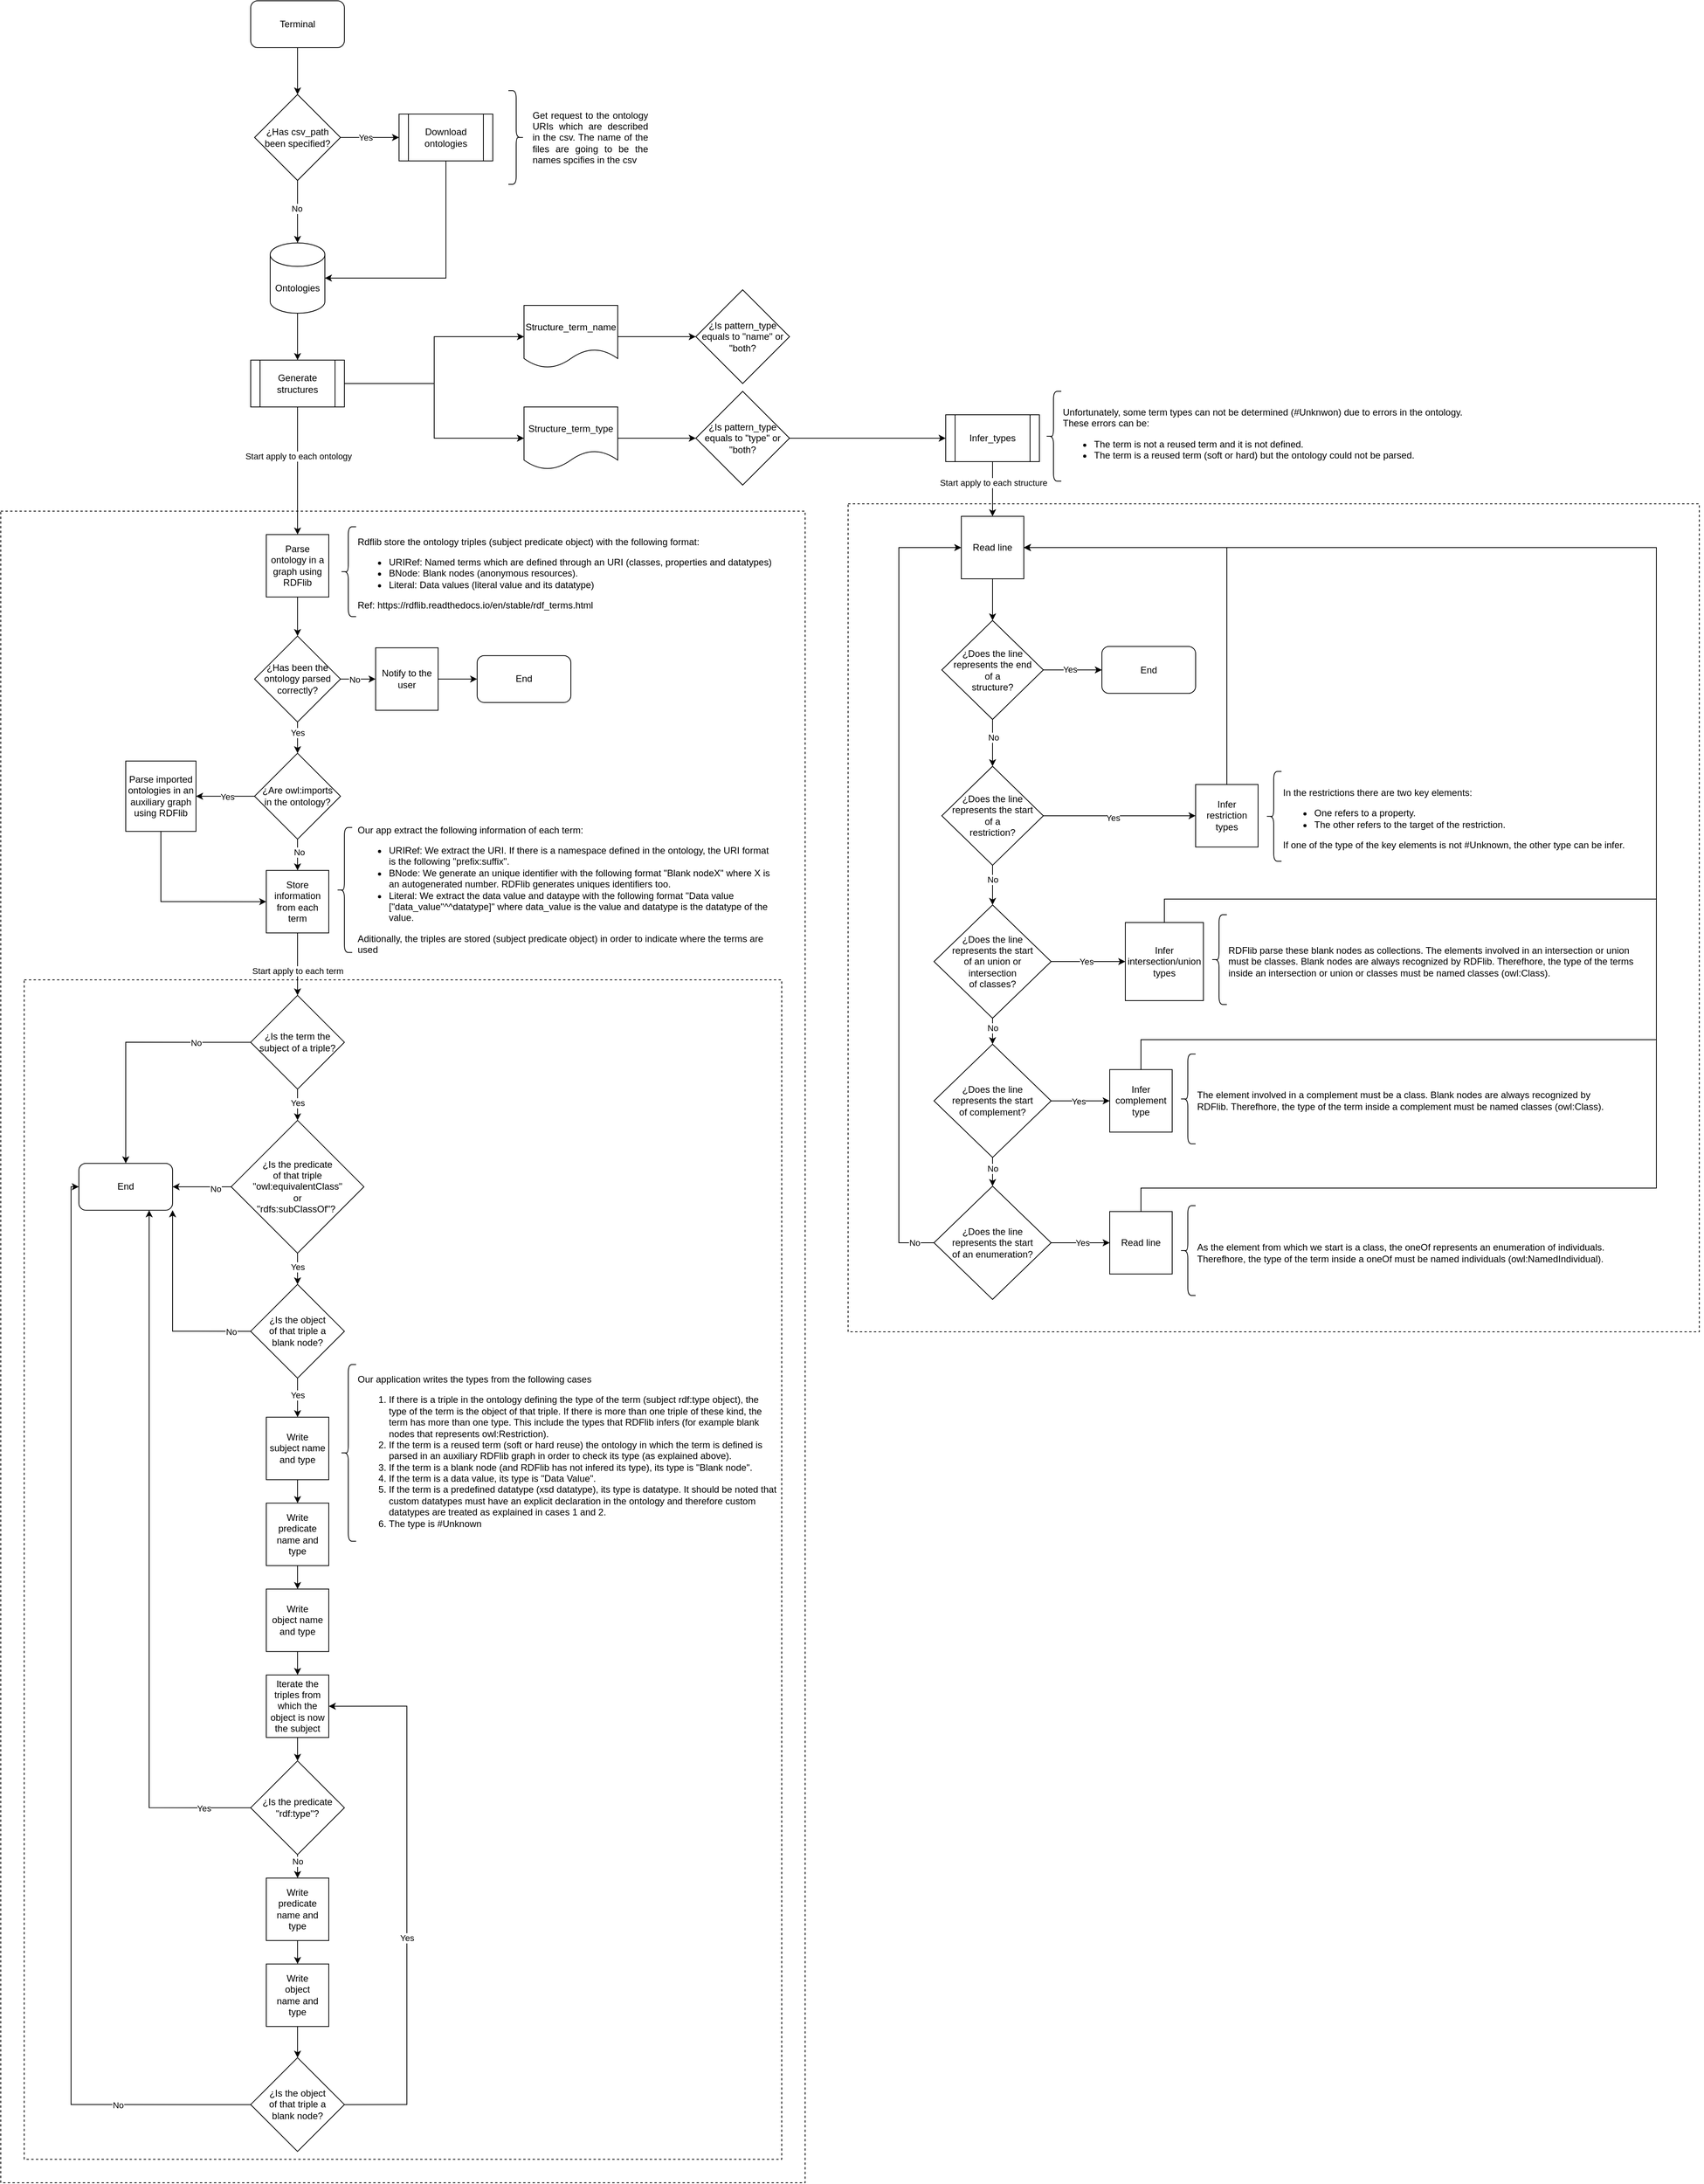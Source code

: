 <mxfile version="22.1.7" type="device">
  <diagram name="Página-1" id="mPE1J9Nlh4gU2GfA061W">
    <mxGraphModel dx="3217" dy="1303" grid="1" gridSize="10" guides="1" tooltips="1" connect="1" arrows="1" fold="1" page="1" pageScale="1" pageWidth="827" pageHeight="1169" math="0" shadow="0">
      <root>
        <mxCell id="0" />
        <mxCell id="1" parent="0" />
        <mxCell id="ZGgF5hQ5RpT2w8QsAeHO-43" value="Terminal" style="rounded=1;whiteSpace=wrap;html=1;" vertex="1" parent="1">
          <mxGeometry x="240" y="50" width="120" height="60" as="geometry" />
        </mxCell>
        <mxCell id="ZGgF5hQ5RpT2w8QsAeHO-45" value="¿Has csv_path been specified?" style="rhombus;whiteSpace=wrap;html=1;" vertex="1" parent="1">
          <mxGeometry x="245" y="170" width="110" height="110" as="geometry" />
        </mxCell>
        <mxCell id="ZGgF5hQ5RpT2w8QsAeHO-46" value="" style="endArrow=classic;html=1;rounded=0;exitX=0.5;exitY=1;exitDx=0;exitDy=0;entryX=0.5;entryY=0;entryDx=0;entryDy=0;" edge="1" parent="1" source="ZGgF5hQ5RpT2w8QsAeHO-43" target="ZGgF5hQ5RpT2w8QsAeHO-45">
          <mxGeometry width="50" height="50" relative="1" as="geometry">
            <mxPoint x="430" y="180" as="sourcePoint" />
            <mxPoint x="480" y="130" as="targetPoint" />
          </mxGeometry>
        </mxCell>
        <mxCell id="ZGgF5hQ5RpT2w8QsAeHO-47" value="Download&lt;br&gt;ontologies" style="shape=process;whiteSpace=wrap;html=1;backgroundOutline=1;" vertex="1" parent="1">
          <mxGeometry x="430" y="195" width="120" height="60" as="geometry" />
        </mxCell>
        <mxCell id="ZGgF5hQ5RpT2w8QsAeHO-48" value="" style="endArrow=classic;html=1;rounded=0;exitX=1;exitY=0.5;exitDx=0;exitDy=0;entryX=0;entryY=0.5;entryDx=0;entryDy=0;" edge="1" parent="1" source="ZGgF5hQ5RpT2w8QsAeHO-45" target="ZGgF5hQ5RpT2w8QsAeHO-47">
          <mxGeometry width="50" height="50" relative="1" as="geometry">
            <mxPoint x="310" y="120" as="sourcePoint" />
            <mxPoint x="310" y="180" as="targetPoint" />
          </mxGeometry>
        </mxCell>
        <mxCell id="ZGgF5hQ5RpT2w8QsAeHO-49" value="Yes" style="edgeLabel;html=1;align=center;verticalAlign=middle;resizable=0;points=[];" vertex="1" connectable="0" parent="ZGgF5hQ5RpT2w8QsAeHO-48">
          <mxGeometry x="-0.161" relative="1" as="geometry">
            <mxPoint as="offset" />
          </mxGeometry>
        </mxCell>
        <mxCell id="ZGgF5hQ5RpT2w8QsAeHO-50" value="Ontologies" style="shape=cylinder3;whiteSpace=wrap;html=1;boundedLbl=1;backgroundOutline=1;size=15;" vertex="1" parent="1">
          <mxGeometry x="265" y="360" width="70" height="90" as="geometry" />
        </mxCell>
        <mxCell id="ZGgF5hQ5RpT2w8QsAeHO-51" value="" style="endArrow=classic;html=1;rounded=0;exitX=0.5;exitY=1;exitDx=0;exitDy=0;entryX=1;entryY=0.5;entryDx=0;entryDy=0;entryPerimeter=0;edgeStyle=orthogonalEdgeStyle;" edge="1" parent="1" source="ZGgF5hQ5RpT2w8QsAeHO-47" target="ZGgF5hQ5RpT2w8QsAeHO-50">
          <mxGeometry width="50" height="50" relative="1" as="geometry">
            <mxPoint x="430" y="290" as="sourcePoint" />
            <mxPoint x="480" y="240" as="targetPoint" />
          </mxGeometry>
        </mxCell>
        <mxCell id="ZGgF5hQ5RpT2w8QsAeHO-52" value="" style="endArrow=classic;html=1;rounded=0;exitX=0.5;exitY=1;exitDx=0;exitDy=0;entryX=0.5;entryY=0;entryDx=0;entryDy=0;entryPerimeter=0;" edge="1" parent="1" source="ZGgF5hQ5RpT2w8QsAeHO-45" target="ZGgF5hQ5RpT2w8QsAeHO-50">
          <mxGeometry width="50" height="50" relative="1" as="geometry">
            <mxPoint x="500" y="265" as="sourcePoint" />
            <mxPoint x="500" y="350" as="targetPoint" />
          </mxGeometry>
        </mxCell>
        <mxCell id="ZGgF5hQ5RpT2w8QsAeHO-53" value="No" style="edgeLabel;html=1;align=center;verticalAlign=middle;resizable=0;points=[];" vertex="1" connectable="0" parent="ZGgF5hQ5RpT2w8QsAeHO-52">
          <mxGeometry x="-0.104" y="-1" relative="1" as="geometry">
            <mxPoint as="offset" />
          </mxGeometry>
        </mxCell>
        <mxCell id="ZGgF5hQ5RpT2w8QsAeHO-54" value="" style="shape=curlyBracket;whiteSpace=wrap;html=1;rounded=1;flipH=1;labelPosition=right;verticalLabelPosition=middle;align=left;verticalAlign=middle;" vertex="1" parent="1">
          <mxGeometry x="570" y="165" width="20" height="120" as="geometry" />
        </mxCell>
        <mxCell id="ZGgF5hQ5RpT2w8QsAeHO-55" value="&lt;div style=&quot;text-align: justify;&quot;&gt;&lt;span style=&quot;background-color: initial;&quot;&gt;Get request to the ontology URIs which are described in the csv. The name of the files are going to be the names spcifies in the csv&amp;nbsp;&amp;nbsp;&lt;/span&gt;&lt;/div&gt;" style="text;html=1;strokeColor=none;fillColor=none;align=center;verticalAlign=middle;whiteSpace=wrap;rounded=0;" vertex="1" parent="1">
          <mxGeometry x="600" y="210" width="150" height="30" as="geometry" />
        </mxCell>
        <mxCell id="ZGgF5hQ5RpT2w8QsAeHO-57" value="Generate&lt;br&gt;structures" style="shape=process;whiteSpace=wrap;html=1;backgroundOutline=1;" vertex="1" parent="1">
          <mxGeometry x="240" y="510" width="120" height="60" as="geometry" />
        </mxCell>
        <mxCell id="ZGgF5hQ5RpT2w8QsAeHO-58" value="" style="endArrow=classic;html=1;rounded=0;exitX=0.5;exitY=1;exitDx=0;exitDy=0;exitPerimeter=0;entryX=0.5;entryY=0;entryDx=0;entryDy=0;" edge="1" parent="1" source="ZGgF5hQ5RpT2w8QsAeHO-50" target="ZGgF5hQ5RpT2w8QsAeHO-57">
          <mxGeometry width="50" height="50" relative="1" as="geometry">
            <mxPoint x="340" y="440" as="sourcePoint" />
            <mxPoint x="390" y="390" as="targetPoint" />
          </mxGeometry>
        </mxCell>
        <mxCell id="ZGgF5hQ5RpT2w8QsAeHO-64" style="edgeStyle=orthogonalEdgeStyle;rounded=0;orthogonalLoop=1;jettySize=auto;html=1;exitX=0.5;exitY=1;exitDx=0;exitDy=0;entryX=0.5;entryY=0;entryDx=0;entryDy=0;" edge="1" parent="1" source="ZGgF5hQ5RpT2w8QsAeHO-59" target="ZGgF5hQ5RpT2w8QsAeHO-62">
          <mxGeometry relative="1" as="geometry" />
        </mxCell>
        <mxCell id="ZGgF5hQ5RpT2w8QsAeHO-59" value="Parse ontology in a graph using RDFlib" style="whiteSpace=wrap;html=1;aspect=fixed;" vertex="1" parent="1">
          <mxGeometry x="260" y="733.33" width="80" height="80" as="geometry" />
        </mxCell>
        <mxCell id="ZGgF5hQ5RpT2w8QsAeHO-60" value="" style="endArrow=classic;html=1;rounded=0;exitX=0.5;exitY=1;exitDx=0;exitDy=0;entryX=0.5;entryY=0;entryDx=0;entryDy=0;" edge="1" parent="1" source="ZGgF5hQ5RpT2w8QsAeHO-57" target="ZGgF5hQ5RpT2w8QsAeHO-59">
          <mxGeometry width="50" height="50" relative="1" as="geometry">
            <mxPoint x="299.5" y="600" as="sourcePoint" />
            <mxPoint x="299.5" y="660" as="targetPoint" />
          </mxGeometry>
        </mxCell>
        <mxCell id="ZGgF5hQ5RpT2w8QsAeHO-61" value="Start apply to each ontology" style="edgeLabel;html=1;align=center;verticalAlign=middle;resizable=0;points=[];" vertex="1" connectable="0" parent="ZGgF5hQ5RpT2w8QsAeHO-60">
          <mxGeometry x="-0.229" y="1" relative="1" as="geometry">
            <mxPoint as="offset" />
          </mxGeometry>
        </mxCell>
        <mxCell id="ZGgF5hQ5RpT2w8QsAeHO-62" value="¿Has been the ontology parsed correctly?" style="rhombus;whiteSpace=wrap;html=1;" vertex="1" parent="1">
          <mxGeometry x="245" y="863.33" width="110" height="110" as="geometry" />
        </mxCell>
        <mxCell id="ZGgF5hQ5RpT2w8QsAeHO-65" value="" style="endArrow=classic;html=1;rounded=0;exitX=1;exitY=0.5;exitDx=0;exitDy=0;entryX=0;entryY=0.5;entryDx=0;entryDy=0;" edge="1" parent="1" source="ZGgF5hQ5RpT2w8QsAeHO-62" target="ZGgF5hQ5RpT2w8QsAeHO-67">
          <mxGeometry width="50" height="50" relative="1" as="geometry">
            <mxPoint x="414" y="923.33" as="sourcePoint" />
            <mxPoint x="464" y="873.33" as="targetPoint" />
          </mxGeometry>
        </mxCell>
        <mxCell id="ZGgF5hQ5RpT2w8QsAeHO-70" value="No" style="edgeLabel;html=1;align=center;verticalAlign=middle;resizable=0;points=[];" vertex="1" connectable="0" parent="ZGgF5hQ5RpT2w8QsAeHO-65">
          <mxGeometry x="-0.258" y="1" relative="1" as="geometry">
            <mxPoint x="1" y="1" as="offset" />
          </mxGeometry>
        </mxCell>
        <mxCell id="ZGgF5hQ5RpT2w8QsAeHO-67" value="Notify to the user" style="whiteSpace=wrap;html=1;aspect=fixed;" vertex="1" parent="1">
          <mxGeometry x="400" y="878.33" width="80" height="80" as="geometry" />
        </mxCell>
        <mxCell id="ZGgF5hQ5RpT2w8QsAeHO-68" value="" style="endArrow=classic;html=1;rounded=0;exitX=1;exitY=0.5;exitDx=0;exitDy=0;" edge="1" parent="1" source="ZGgF5hQ5RpT2w8QsAeHO-67" target="ZGgF5hQ5RpT2w8QsAeHO-69">
          <mxGeometry width="50" height="50" relative="1" as="geometry">
            <mxPoint x="500" y="917.99" as="sourcePoint" />
            <mxPoint x="540" y="918.33" as="targetPoint" />
          </mxGeometry>
        </mxCell>
        <mxCell id="ZGgF5hQ5RpT2w8QsAeHO-69" value="End" style="rounded=1;whiteSpace=wrap;html=1;" vertex="1" parent="1">
          <mxGeometry x="530.0" y="888.33" width="120" height="60" as="geometry" />
        </mxCell>
        <mxCell id="ZGgF5hQ5RpT2w8QsAeHO-71" value="¿Are owl:imports&lt;br&gt;in the ontology?" style="rhombus;whiteSpace=wrap;html=1;" vertex="1" parent="1">
          <mxGeometry x="245" y="1013.33" width="110" height="110" as="geometry" />
        </mxCell>
        <mxCell id="ZGgF5hQ5RpT2w8QsAeHO-72" value="" style="endArrow=classic;html=1;rounded=0;exitX=0.5;exitY=1;exitDx=0;exitDy=0;entryX=0.5;entryY=0;entryDx=0;entryDy=0;" edge="1" parent="1" source="ZGgF5hQ5RpT2w8QsAeHO-62" target="ZGgF5hQ5RpT2w8QsAeHO-71">
          <mxGeometry width="50" height="50" relative="1" as="geometry">
            <mxPoint x="365" y="928.33" as="sourcePoint" />
            <mxPoint x="410" y="928.33" as="targetPoint" />
          </mxGeometry>
        </mxCell>
        <mxCell id="ZGgF5hQ5RpT2w8QsAeHO-73" value="Yes" style="edgeLabel;html=1;align=center;verticalAlign=middle;resizable=0;points=[];" vertex="1" connectable="0" parent="ZGgF5hQ5RpT2w8QsAeHO-72">
          <mxGeometry x="-0.258" y="1" relative="1" as="geometry">
            <mxPoint x="-1" y="-2" as="offset" />
          </mxGeometry>
        </mxCell>
        <mxCell id="ZGgF5hQ5RpT2w8QsAeHO-74" value="" style="endArrow=classic;html=1;rounded=0;exitX=0.5;exitY=1;exitDx=0;exitDy=0;entryX=0.5;entryY=0;entryDx=0;entryDy=0;" edge="1" parent="1" source="ZGgF5hQ5RpT2w8QsAeHO-71" target="ZGgF5hQ5RpT2w8QsAeHO-79">
          <mxGeometry width="50" height="50" relative="1" as="geometry">
            <mxPoint x="277.5" y="1183.33" as="sourcePoint" />
            <mxPoint x="310" y="1153.33" as="targetPoint" />
          </mxGeometry>
        </mxCell>
        <mxCell id="ZGgF5hQ5RpT2w8QsAeHO-75" value="No" style="edgeLabel;html=1;align=center;verticalAlign=middle;resizable=0;points=[];" vertex="1" connectable="0" parent="ZGgF5hQ5RpT2w8QsAeHO-74">
          <mxGeometry x="-0.258" y="1" relative="1" as="geometry">
            <mxPoint x="1" y="1" as="offset" />
          </mxGeometry>
        </mxCell>
        <mxCell id="ZGgF5hQ5RpT2w8QsAeHO-76" value="Parse imported ontologies in an auxiliary graph using RDFlib" style="whiteSpace=wrap;html=1;aspect=fixed;" vertex="1" parent="1">
          <mxGeometry x="80" y="1023.33" width="90" height="90" as="geometry" />
        </mxCell>
        <mxCell id="ZGgF5hQ5RpT2w8QsAeHO-77" value="" style="endArrow=classic;html=1;rounded=0;exitX=0;exitY=0.5;exitDx=0;exitDy=0;entryX=1;entryY=0.5;entryDx=0;entryDy=0;" edge="1" parent="1" source="ZGgF5hQ5RpT2w8QsAeHO-71" target="ZGgF5hQ5RpT2w8QsAeHO-76">
          <mxGeometry width="50" height="50" relative="1" as="geometry">
            <mxPoint x="220" y="1033.33" as="sourcePoint" />
            <mxPoint x="220" y="1043.33" as="targetPoint" />
          </mxGeometry>
        </mxCell>
        <mxCell id="ZGgF5hQ5RpT2w8QsAeHO-78" value="Yes" style="edgeLabel;html=1;align=center;verticalAlign=middle;resizable=0;points=[];" vertex="1" connectable="0" parent="ZGgF5hQ5RpT2w8QsAeHO-77">
          <mxGeometry x="-0.258" y="1" relative="1" as="geometry">
            <mxPoint x="-7" y="-1" as="offset" />
          </mxGeometry>
        </mxCell>
        <mxCell id="ZGgF5hQ5RpT2w8QsAeHO-79" value="Store information from each term" style="whiteSpace=wrap;html=1;aspect=fixed;" vertex="1" parent="1">
          <mxGeometry x="260" y="1163.33" width="80" height="80" as="geometry" />
        </mxCell>
        <mxCell id="ZGgF5hQ5RpT2w8QsAeHO-80" value="" style="endArrow=classic;html=1;rounded=0;entryX=0;entryY=0.5;entryDx=0;entryDy=0;exitX=0.5;exitY=1;exitDx=0;exitDy=0;edgeStyle=orthogonalEdgeStyle;" edge="1" parent="1" source="ZGgF5hQ5RpT2w8QsAeHO-76" target="ZGgF5hQ5RpT2w8QsAeHO-79">
          <mxGeometry width="50" height="50" relative="1" as="geometry">
            <mxPoint x="370" y="1133.33" as="sourcePoint" />
            <mxPoint x="420" y="1083.33" as="targetPoint" />
          </mxGeometry>
        </mxCell>
        <mxCell id="ZGgF5hQ5RpT2w8QsAeHO-81" value="" style="shape=curlyBracket;whiteSpace=wrap;html=1;rounded=1;flipH=1;labelPosition=right;verticalLabelPosition=middle;align=left;verticalAlign=middle;rotation=-180;" vertex="1" parent="1">
          <mxGeometry x="355" y="723.33" width="20" height="115" as="geometry" />
        </mxCell>
        <mxCell id="ZGgF5hQ5RpT2w8QsAeHO-82" value="Rdflib store the ontology triples (subject predicate object) with the following format:&lt;br&gt;&lt;ul&gt;&lt;li&gt;URIRef: Named terms which are defined through an URI (classes, properties and datatypes)&lt;/li&gt;&lt;li&gt;BNode: Blank nodes (anonymous resources).&lt;/li&gt;&lt;li&gt;Literal: Data values (literal value and its datatype)&lt;/li&gt;&lt;/ul&gt;Ref: https://rdflib.readthedocs.io/en/stable/rdf_terms.html" style="text;html=1;strokeColor=none;fillColor=none;align=left;verticalAlign=middle;whiteSpace=wrap;rounded=0;" vertex="1" parent="1">
          <mxGeometry x="375" y="723.33" width="540" height="120" as="geometry" />
        </mxCell>
        <mxCell id="ZGgF5hQ5RpT2w8QsAeHO-83" value="" style="shape=curlyBracket;whiteSpace=wrap;html=1;rounded=1;flipH=1;labelPosition=right;verticalLabelPosition=middle;align=left;verticalAlign=middle;rotation=-180;" vertex="1" parent="1">
          <mxGeometry x="350" y="1108.33" width="20" height="160" as="geometry" />
        </mxCell>
        <mxCell id="ZGgF5hQ5RpT2w8QsAeHO-84" value="Our app extract the following information of each term:&lt;br&gt;&lt;ul&gt;&lt;li&gt;URIRef: We extract the URI. If there is a namespace defined in the ontology, the URI format is the following &quot;prefix:suffix&quot;.&lt;/li&gt;&lt;li&gt;BNode: We generate an unique identifier with the following format &quot;Blank nodeX&quot; where X is an autogenerated number. RDFlib generates uniques identifiers too.&lt;/li&gt;&lt;li&gt;Literal: We extract the data value and dataype with the following format &quot;Data value [&quot;data_value&quot;^^datatype]&quot; where data_value is the value and datatype is the datatype of the value.&lt;/li&gt;&lt;/ul&gt;Aditionally, the triples are stored (subject predicate object) in order to indicate where the terms are used" style="text;html=1;strokeColor=none;fillColor=none;align=left;verticalAlign=middle;whiteSpace=wrap;rounded=0;" vertex="1" parent="1">
          <mxGeometry x="375" y="1118.33" width="540" height="140" as="geometry" />
        </mxCell>
        <mxCell id="ZGgF5hQ5RpT2w8QsAeHO-85" value="" style="endArrow=classic;html=1;rounded=0;exitX=0.5;exitY=1;exitDx=0;exitDy=0;entryX=0.5;entryY=0;entryDx=0;entryDy=0;" edge="1" parent="1" source="ZGgF5hQ5RpT2w8QsAeHO-79" target="ZGgF5hQ5RpT2w8QsAeHO-87">
          <mxGeometry width="50" height="50" relative="1" as="geometry">
            <mxPoint x="310" y="1253.33" as="sourcePoint" />
            <mxPoint x="320" y="1343.33" as="targetPoint" />
          </mxGeometry>
        </mxCell>
        <mxCell id="ZGgF5hQ5RpT2w8QsAeHO-86" value="Start apply to each term" style="edgeLabel;html=1;align=center;verticalAlign=middle;resizable=0;points=[];" vertex="1" connectable="0" parent="ZGgF5hQ5RpT2w8QsAeHO-85">
          <mxGeometry x="-0.229" y="1" relative="1" as="geometry">
            <mxPoint x="-1" y="17" as="offset" />
          </mxGeometry>
        </mxCell>
        <mxCell id="ZGgF5hQ5RpT2w8QsAeHO-87" value="¿Is the term the subject of a triple?" style="rhombus;whiteSpace=wrap;html=1;" vertex="1" parent="1">
          <mxGeometry x="240" y="1323.33" width="120" height="120" as="geometry" />
        </mxCell>
        <mxCell id="ZGgF5hQ5RpT2w8QsAeHO-88" value="¿Is the predicate &lt;br&gt;of that triple &quot;owl:equivalentClass&quot; &lt;br&gt;or &lt;br&gt;&quot;rdfs:subClassOf&quot;?&amp;nbsp;" style="rhombus;whiteSpace=wrap;html=1;" vertex="1" parent="1">
          <mxGeometry x="215" y="1483.33" width="170" height="170" as="geometry" />
        </mxCell>
        <mxCell id="ZGgF5hQ5RpT2w8QsAeHO-89" value="" style="endArrow=classic;html=1;rounded=0;exitX=0.5;exitY=1;exitDx=0;exitDy=0;entryX=0.5;entryY=0;entryDx=0;entryDy=0;" edge="1" parent="1" source="ZGgF5hQ5RpT2w8QsAeHO-87" target="ZGgF5hQ5RpT2w8QsAeHO-88">
          <mxGeometry width="50" height="50" relative="1" as="geometry">
            <mxPoint x="360" y="1523.33" as="sourcePoint" />
            <mxPoint x="410" y="1473.33" as="targetPoint" />
          </mxGeometry>
        </mxCell>
        <mxCell id="ZGgF5hQ5RpT2w8QsAeHO-90" value="Yes" style="edgeLabel;html=1;align=center;verticalAlign=middle;resizable=0;points=[];" vertex="1" connectable="0" parent="ZGgF5hQ5RpT2w8QsAeHO-89">
          <mxGeometry x="-0.149" relative="1" as="geometry">
            <mxPoint as="offset" />
          </mxGeometry>
        </mxCell>
        <mxCell id="ZGgF5hQ5RpT2w8QsAeHO-91" value="¿Is the object &lt;br&gt;of that triple a &lt;br&gt;blank node?" style="rhombus;whiteSpace=wrap;html=1;" vertex="1" parent="1">
          <mxGeometry x="240" y="1693.33" width="120" height="120" as="geometry" />
        </mxCell>
        <mxCell id="ZGgF5hQ5RpT2w8QsAeHO-92" value="" style="endArrow=classic;html=1;rounded=0;exitX=0.5;exitY=1;exitDx=0;exitDy=0;entryX=0.5;entryY=0;entryDx=0;entryDy=0;" edge="1" parent="1" source="ZGgF5hQ5RpT2w8QsAeHO-88" target="ZGgF5hQ5RpT2w8QsAeHO-91">
          <mxGeometry width="50" height="50" relative="1" as="geometry">
            <mxPoint x="400" y="1663.33" as="sourcePoint" />
            <mxPoint x="400" y="1713.33" as="targetPoint" />
          </mxGeometry>
        </mxCell>
        <mxCell id="ZGgF5hQ5RpT2w8QsAeHO-93" value="Yes" style="edgeLabel;html=1;align=center;verticalAlign=middle;resizable=0;points=[];" vertex="1" connectable="0" parent="ZGgF5hQ5RpT2w8QsAeHO-92">
          <mxGeometry x="-0.149" relative="1" as="geometry">
            <mxPoint as="offset" />
          </mxGeometry>
        </mxCell>
        <mxCell id="ZGgF5hQ5RpT2w8QsAeHO-94" value="End" style="rounded=1;whiteSpace=wrap;html=1;" vertex="1" parent="1">
          <mxGeometry x="20.0" y="1538.33" width="120" height="60" as="geometry" />
        </mxCell>
        <mxCell id="ZGgF5hQ5RpT2w8QsAeHO-95" value="" style="endArrow=classic;html=1;rounded=0;exitX=0;exitY=0.5;exitDx=0;exitDy=0;entryX=1;entryY=0.5;entryDx=0;entryDy=0;" edge="1" parent="1" source="ZGgF5hQ5RpT2w8QsAeHO-88" target="ZGgF5hQ5RpT2w8QsAeHO-94">
          <mxGeometry width="50" height="50" relative="1" as="geometry">
            <mxPoint x="414" y="1608.33" as="sourcePoint" />
            <mxPoint x="150" y="1573.33" as="targetPoint" />
          </mxGeometry>
        </mxCell>
        <mxCell id="ZGgF5hQ5RpT2w8QsAeHO-96" value="No" style="edgeLabel;html=1;align=center;verticalAlign=middle;resizable=0;points=[];" vertex="1" connectable="0" parent="ZGgF5hQ5RpT2w8QsAeHO-95">
          <mxGeometry x="-0.258" y="1" relative="1" as="geometry">
            <mxPoint x="8" y="1" as="offset" />
          </mxGeometry>
        </mxCell>
        <mxCell id="ZGgF5hQ5RpT2w8QsAeHO-97" value="" style="endArrow=classic;html=1;rounded=0;exitX=0;exitY=0.5;exitDx=0;exitDy=0;entryX=0.5;entryY=0;entryDx=0;entryDy=0;edgeStyle=orthogonalEdgeStyle;" edge="1" parent="1" source="ZGgF5hQ5RpT2w8QsAeHO-87" target="ZGgF5hQ5RpT2w8QsAeHO-94">
          <mxGeometry width="50" height="50" relative="1" as="geometry">
            <mxPoint x="395" y="1588.33" as="sourcePoint" />
            <mxPoint x="470" y="1588.33" as="targetPoint" />
          </mxGeometry>
        </mxCell>
        <mxCell id="ZGgF5hQ5RpT2w8QsAeHO-98" value="No" style="edgeLabel;html=1;align=center;verticalAlign=middle;resizable=0;points=[];" vertex="1" connectable="0" parent="ZGgF5hQ5RpT2w8QsAeHO-97">
          <mxGeometry x="-0.258" y="1" relative="1" as="geometry">
            <mxPoint x="47" y="-1" as="offset" />
          </mxGeometry>
        </mxCell>
        <mxCell id="ZGgF5hQ5RpT2w8QsAeHO-99" value="" style="endArrow=classic;html=1;rounded=0;exitX=0;exitY=0.5;exitDx=0;exitDy=0;entryX=1;entryY=1;entryDx=0;entryDy=0;edgeStyle=orthogonalEdgeStyle;" edge="1" parent="1" source="ZGgF5hQ5RpT2w8QsAeHO-91" target="ZGgF5hQ5RpT2w8QsAeHO-94">
          <mxGeometry width="50" height="50" relative="1" as="geometry">
            <mxPoint x="370" y="1393.33" as="sourcePoint" />
            <mxPoint x="530" y="1558.33" as="targetPoint" />
          </mxGeometry>
        </mxCell>
        <mxCell id="ZGgF5hQ5RpT2w8QsAeHO-100" value="No" style="edgeLabel;html=1;align=center;verticalAlign=middle;resizable=0;points=[];" vertex="1" connectable="0" parent="ZGgF5hQ5RpT2w8QsAeHO-99">
          <mxGeometry x="-0.258" y="1" relative="1" as="geometry">
            <mxPoint x="69" y="-1" as="offset" />
          </mxGeometry>
        </mxCell>
        <mxCell id="ZGgF5hQ5RpT2w8QsAeHO-101" value="Write&lt;br&gt;subject name and type" style="whiteSpace=wrap;html=1;aspect=fixed;" vertex="1" parent="1">
          <mxGeometry x="260" y="1863.33" width="80" height="80" as="geometry" />
        </mxCell>
        <mxCell id="ZGgF5hQ5RpT2w8QsAeHO-102" value="" style="endArrow=classic;html=1;rounded=0;exitX=0.5;exitY=1;exitDx=0;exitDy=0;entryX=0.5;entryY=0;entryDx=0;entryDy=0;" edge="1" parent="1" source="ZGgF5hQ5RpT2w8QsAeHO-91" target="ZGgF5hQ5RpT2w8QsAeHO-101">
          <mxGeometry width="50" height="50" relative="1" as="geometry">
            <mxPoint x="310" y="1663.33" as="sourcePoint" />
            <mxPoint x="310" y="1703.33" as="targetPoint" />
          </mxGeometry>
        </mxCell>
        <mxCell id="ZGgF5hQ5RpT2w8QsAeHO-103" value="Yes" style="edgeLabel;html=1;align=center;verticalAlign=middle;resizable=0;points=[];" vertex="1" connectable="0" parent="ZGgF5hQ5RpT2w8QsAeHO-102">
          <mxGeometry x="-0.149" relative="1" as="geometry">
            <mxPoint as="offset" />
          </mxGeometry>
        </mxCell>
        <mxCell id="ZGgF5hQ5RpT2w8QsAeHO-104" value="Write&lt;br&gt;predicate name and type" style="whiteSpace=wrap;html=1;aspect=fixed;" vertex="1" parent="1">
          <mxGeometry x="260" y="1973.33" width="80" height="80" as="geometry" />
        </mxCell>
        <mxCell id="ZGgF5hQ5RpT2w8QsAeHO-105" value="Write&lt;br style=&quot;border-color: var(--border-color);&quot;&gt;object name and type" style="whiteSpace=wrap;html=1;aspect=fixed;" vertex="1" parent="1">
          <mxGeometry x="260" y="2083.33" width="80" height="80" as="geometry" />
        </mxCell>
        <mxCell id="ZGgF5hQ5RpT2w8QsAeHO-106" value="" style="endArrow=classic;html=1;rounded=0;exitX=0.5;exitY=1;exitDx=0;exitDy=0;entryX=0.5;entryY=0;entryDx=0;entryDy=0;" edge="1" parent="1" source="ZGgF5hQ5RpT2w8QsAeHO-101" target="ZGgF5hQ5RpT2w8QsAeHO-104">
          <mxGeometry width="50" height="50" relative="1" as="geometry">
            <mxPoint x="340" y="2023.33" as="sourcePoint" />
            <mxPoint x="390" y="1973.33" as="targetPoint" />
          </mxGeometry>
        </mxCell>
        <mxCell id="ZGgF5hQ5RpT2w8QsAeHO-107" value="" style="endArrow=classic;html=1;rounded=0;exitX=0.5;exitY=1;exitDx=0;exitDy=0;entryX=0.5;entryY=0;entryDx=0;entryDy=0;" edge="1" parent="1" source="ZGgF5hQ5RpT2w8QsAeHO-104" target="ZGgF5hQ5RpT2w8QsAeHO-105">
          <mxGeometry width="50" height="50" relative="1" as="geometry">
            <mxPoint x="310" y="1953.33" as="sourcePoint" />
            <mxPoint x="310" y="1983.33" as="targetPoint" />
          </mxGeometry>
        </mxCell>
        <mxCell id="ZGgF5hQ5RpT2w8QsAeHO-108" value="Iterate the triples from which the object is now the subject" style="whiteSpace=wrap;html=1;aspect=fixed;" vertex="1" parent="1">
          <mxGeometry x="260" y="2193.33" width="80" height="80" as="geometry" />
        </mxCell>
        <mxCell id="ZGgF5hQ5RpT2w8QsAeHO-109" value="" style="endArrow=classic;html=1;rounded=0;exitX=0.5;exitY=1;exitDx=0;exitDy=0;entryX=0.5;entryY=0;entryDx=0;entryDy=0;" edge="1" parent="1" source="ZGgF5hQ5RpT2w8QsAeHO-105" target="ZGgF5hQ5RpT2w8QsAeHO-108">
          <mxGeometry width="50" height="50" relative="1" as="geometry">
            <mxPoint x="375" y="2203.33" as="sourcePoint" />
            <mxPoint x="375" y="2233.33" as="targetPoint" />
          </mxGeometry>
        </mxCell>
        <mxCell id="ZGgF5hQ5RpT2w8QsAeHO-110" value="¿Is the predicate&lt;br&gt;&quot;rdf:type&quot;?" style="rhombus;whiteSpace=wrap;html=1;" vertex="1" parent="1">
          <mxGeometry x="240" y="2303.33" width="120" height="120" as="geometry" />
        </mxCell>
        <mxCell id="ZGgF5hQ5RpT2w8QsAeHO-111" value="" style="endArrow=classic;html=1;rounded=0;entryX=0.5;entryY=0;entryDx=0;entryDy=0;exitX=0.5;exitY=1;exitDx=0;exitDy=0;" edge="1" parent="1" source="ZGgF5hQ5RpT2w8QsAeHO-108" target="ZGgF5hQ5RpT2w8QsAeHO-110">
          <mxGeometry width="50" height="50" relative="1" as="geometry">
            <mxPoint x="330" y="2283.33" as="sourcePoint" />
            <mxPoint x="310" y="2203.33" as="targetPoint" />
          </mxGeometry>
        </mxCell>
        <mxCell id="ZGgF5hQ5RpT2w8QsAeHO-112" value="" style="endArrow=classic;html=1;rounded=0;exitX=0;exitY=0.5;exitDx=0;exitDy=0;entryX=0.75;entryY=1;entryDx=0;entryDy=0;edgeStyle=orthogonalEdgeStyle;" edge="1" parent="1" source="ZGgF5hQ5RpT2w8QsAeHO-110" target="ZGgF5hQ5RpT2w8QsAeHO-94">
          <mxGeometry width="50" height="50" relative="1" as="geometry">
            <mxPoint x="310" y="1823.33" as="sourcePoint" />
            <mxPoint x="310" y="1873.33" as="targetPoint" />
          </mxGeometry>
        </mxCell>
        <mxCell id="ZGgF5hQ5RpT2w8QsAeHO-113" value="Yes" style="edgeLabel;html=1;align=center;verticalAlign=middle;resizable=0;points=[];" vertex="1" connectable="0" parent="ZGgF5hQ5RpT2w8QsAeHO-112">
          <mxGeometry x="-0.149" relative="1" as="geometry">
            <mxPoint x="70" y="251" as="offset" />
          </mxGeometry>
        </mxCell>
        <mxCell id="ZGgF5hQ5RpT2w8QsAeHO-114" value="Write&lt;br&gt;predicate name and type" style="whiteSpace=wrap;html=1;aspect=fixed;" vertex="1" parent="1">
          <mxGeometry x="260" y="2453.33" width="80" height="80" as="geometry" />
        </mxCell>
        <mxCell id="ZGgF5hQ5RpT2w8QsAeHO-116" value="Write&lt;br style=&quot;border-color: var(--border-color);&quot;&gt;object&lt;br&gt;name and type" style="whiteSpace=wrap;html=1;aspect=fixed;" vertex="1" parent="1">
          <mxGeometry x="260" y="2563.33" width="80" height="80" as="geometry" />
        </mxCell>
        <mxCell id="ZGgF5hQ5RpT2w8QsAeHO-117" value="¿Is the object &lt;br&gt;of that triple a &lt;br&gt;blank node?" style="rhombus;whiteSpace=wrap;html=1;" vertex="1" parent="1">
          <mxGeometry x="240" y="2683.33" width="120" height="120" as="geometry" />
        </mxCell>
        <mxCell id="ZGgF5hQ5RpT2w8QsAeHO-118" value="" style="endArrow=classic;html=1;rounded=0;exitX=1;exitY=0.5;exitDx=0;exitDy=0;edgeStyle=orthogonalEdgeStyle;entryX=1;entryY=0.5;entryDx=0;entryDy=0;" edge="1" parent="1" source="ZGgF5hQ5RpT2w8QsAeHO-117" target="ZGgF5hQ5RpT2w8QsAeHO-108">
          <mxGeometry width="50" height="50" relative="1" as="geometry">
            <mxPoint x="299.66" y="2813.33" as="sourcePoint" />
            <mxPoint x="350" y="2213.33" as="targetPoint" />
            <Array as="points">
              <mxPoint x="440" y="2743.33" />
              <mxPoint x="440" y="2233.33" />
            </Array>
          </mxGeometry>
        </mxCell>
        <mxCell id="ZGgF5hQ5RpT2w8QsAeHO-119" value="Yes" style="edgeLabel;html=1;align=center;verticalAlign=middle;resizable=0;points=[];" vertex="1" connectable="0" parent="ZGgF5hQ5RpT2w8QsAeHO-118">
          <mxGeometry x="-0.149" relative="1" as="geometry">
            <mxPoint as="offset" />
          </mxGeometry>
        </mxCell>
        <mxCell id="ZGgF5hQ5RpT2w8QsAeHO-120" value="" style="endArrow=classic;html=1;rounded=0;exitX=0.5;exitY=1;exitDx=0;exitDy=0;entryX=0.5;entryY=0;entryDx=0;entryDy=0;" edge="1" parent="1" source="ZGgF5hQ5RpT2w8QsAeHO-110" target="ZGgF5hQ5RpT2w8QsAeHO-114">
          <mxGeometry width="50" height="50" relative="1" as="geometry">
            <mxPoint x="435" y="2463.33" as="sourcePoint" />
            <mxPoint x="510" y="2463.33" as="targetPoint" />
          </mxGeometry>
        </mxCell>
        <mxCell id="ZGgF5hQ5RpT2w8QsAeHO-121" value="No" style="edgeLabel;html=1;align=center;verticalAlign=middle;resizable=0;points=[];" vertex="1" connectable="0" parent="ZGgF5hQ5RpT2w8QsAeHO-120">
          <mxGeometry x="-0.258" y="1" relative="1" as="geometry">
            <mxPoint x="-1" y="-3" as="offset" />
          </mxGeometry>
        </mxCell>
        <mxCell id="ZGgF5hQ5RpT2w8QsAeHO-122" value="" style="endArrow=classic;html=1;rounded=0;exitX=0;exitY=0.5;exitDx=0;exitDy=0;entryX=0;entryY=0.5;entryDx=0;entryDy=0;edgeStyle=orthogonalEdgeStyle;" edge="1" parent="1" source="ZGgF5hQ5RpT2w8QsAeHO-117" target="ZGgF5hQ5RpT2w8QsAeHO-94">
          <mxGeometry width="50" height="50" relative="1" as="geometry">
            <mxPoint x="310" y="2433.33" as="sourcePoint" />
            <mxPoint x="310" y="2463.33" as="targetPoint" />
          </mxGeometry>
        </mxCell>
        <mxCell id="ZGgF5hQ5RpT2w8QsAeHO-123" value="No" style="edgeLabel;html=1;align=center;verticalAlign=middle;resizable=0;points=[];" vertex="1" connectable="0" parent="ZGgF5hQ5RpT2w8QsAeHO-122">
          <mxGeometry x="-0.258" y="1" relative="1" as="geometry">
            <mxPoint x="61" y="295" as="offset" />
          </mxGeometry>
        </mxCell>
        <mxCell id="ZGgF5hQ5RpT2w8QsAeHO-124" value="" style="endArrow=classic;html=1;rounded=0;exitX=0.5;exitY=1;exitDx=0;exitDy=0;entryX=0.5;entryY=0;entryDx=0;entryDy=0;" edge="1" parent="1" source="ZGgF5hQ5RpT2w8QsAeHO-114" target="ZGgF5hQ5RpT2w8QsAeHO-116">
          <mxGeometry width="50" height="50" relative="1" as="geometry">
            <mxPoint x="385" y="2563.33" as="sourcePoint" />
            <mxPoint x="385" y="2593.33" as="targetPoint" />
          </mxGeometry>
        </mxCell>
        <mxCell id="ZGgF5hQ5RpT2w8QsAeHO-126" value="" style="endArrow=classic;html=1;rounded=0;exitX=0.5;exitY=1;exitDx=0;exitDy=0;entryX=0.5;entryY=0;entryDx=0;entryDy=0;" edge="1" parent="1" source="ZGgF5hQ5RpT2w8QsAeHO-116" target="ZGgF5hQ5RpT2w8QsAeHO-117">
          <mxGeometry width="50" height="50" relative="1" as="geometry">
            <mxPoint x="310" y="2543.33" as="sourcePoint" />
            <mxPoint x="310" y="2583.33" as="targetPoint" />
          </mxGeometry>
        </mxCell>
        <mxCell id="ZGgF5hQ5RpT2w8QsAeHO-127" value="" style="shape=curlyBracket;whiteSpace=wrap;html=1;rounded=1;flipH=1;labelPosition=right;verticalLabelPosition=middle;align=left;verticalAlign=middle;rotation=-180;" vertex="1" parent="1">
          <mxGeometry x="355" y="1795.83" width="20" height="226.25" as="geometry" />
        </mxCell>
        <mxCell id="ZGgF5hQ5RpT2w8QsAeHO-128" value="Our application&amp;nbsp;writes the types from the following cases&lt;br&gt;&lt;ol&gt;&lt;li&gt;&lt;span style=&quot;background-color: initial;&quot;&gt;If there is a triple in the ontology defining the type of the term (subject rdf:type object), the type of the term is the object of that triple. If there is more than one triple of these kind, the term has more than one type. This include the types that RDFlib infers (for example blank nodes that represents owl:Restriction).&lt;/span&gt;&lt;/li&gt;&lt;li&gt;&lt;span style=&quot;background-color: initial;&quot;&gt;If the term is a reused term (soft or hard reuse) the ontology in which the term is defined is parsed in an auxiliary RDFlib graph in order to check its type (as explained above).&lt;/span&gt;&lt;/li&gt;&lt;li&gt;&lt;span style=&quot;background-color: initial;&quot;&gt;If the term is a blank node (and RDFlib has not infered its type), its type is &quot;Blank node&quot;.&lt;/span&gt;&lt;/li&gt;&lt;li&gt;&lt;span style=&quot;background-color: initial;&quot;&gt;If the term is a data value, its type is &quot;Data Value&quot;.&lt;/span&gt;&lt;/li&gt;&lt;li&gt;&lt;span style=&quot;background-color: initial;&quot;&gt;If the term is a predefined datatype (xsd datatype), its type is datatype.&amp;nbsp;&lt;/span&gt;It should be noted that custom datatypes must have an explicit declaration in the ontology and therefore custom datatypes are treated as explained in cases 1 and 2.&lt;/li&gt;&lt;li&gt;The type is #Unknown&lt;/li&gt;&lt;/ol&gt;" style="text;html=1;strokeColor=none;fillColor=none;align=left;verticalAlign=middle;whiteSpace=wrap;rounded=0;" vertex="1" parent="1">
          <mxGeometry x="375" y="1793.33" width="540" height="240" as="geometry" />
        </mxCell>
        <mxCell id="ZGgF5hQ5RpT2w8QsAeHO-129" value="" style="rounded=0;whiteSpace=wrap;html=1;fillColor=none;dashed=1;" vertex="1" parent="1">
          <mxGeometry x="-80" y="703.33" width="1030" height="2140" as="geometry" />
        </mxCell>
        <mxCell id="ZGgF5hQ5RpT2w8QsAeHO-130" value="" style="rounded=0;whiteSpace=wrap;html=1;fillColor=none;dashed=1;" vertex="1" parent="1">
          <mxGeometry x="-50" y="1303.33" width="970" height="1510" as="geometry" />
        </mxCell>
        <mxCell id="ZGgF5hQ5RpT2w8QsAeHO-131" value="" style="endArrow=classic;html=1;rounded=0;exitX=1;exitY=0.5;exitDx=0;exitDy=0;entryX=0;entryY=0.5;entryDx=0;entryDy=0;edgeStyle=orthogonalEdgeStyle;" edge="1" parent="1" source="ZGgF5hQ5RpT2w8QsAeHO-57" target="ZGgF5hQ5RpT2w8QsAeHO-132">
          <mxGeometry width="50" height="50" relative="1" as="geometry">
            <mxPoint x="550" y="530" as="sourcePoint" />
            <mxPoint x="540" y="540" as="targetPoint" />
          </mxGeometry>
        </mxCell>
        <mxCell id="ZGgF5hQ5RpT2w8QsAeHO-132" value="Structure_term_name" style="shape=document;whiteSpace=wrap;html=1;boundedLbl=1;" vertex="1" parent="1">
          <mxGeometry x="590" y="440" width="120" height="80" as="geometry" />
        </mxCell>
        <mxCell id="ZGgF5hQ5RpT2w8QsAeHO-133" value="Structure_term_type" style="shape=document;whiteSpace=wrap;html=1;boundedLbl=1;" vertex="1" parent="1">
          <mxGeometry x="590" y="570" width="120" height="80" as="geometry" />
        </mxCell>
        <mxCell id="ZGgF5hQ5RpT2w8QsAeHO-134" value="" style="endArrow=classic;html=1;rounded=0;exitX=1;exitY=0.5;exitDx=0;exitDy=0;entryX=0;entryY=0.5;entryDx=0;entryDy=0;edgeStyle=orthogonalEdgeStyle;" edge="1" parent="1" source="ZGgF5hQ5RpT2w8QsAeHO-57" target="ZGgF5hQ5RpT2w8QsAeHO-133">
          <mxGeometry width="50" height="50" relative="1" as="geometry">
            <mxPoint x="370" y="550" as="sourcePoint" />
            <mxPoint x="600" y="454" as="targetPoint" />
          </mxGeometry>
        </mxCell>
        <mxCell id="ZGgF5hQ5RpT2w8QsAeHO-135" value="" style="endArrow=classic;html=1;rounded=0;entryX=0;entryY=0.5;entryDx=0;entryDy=0;exitX=1;exitY=0.5;exitDx=0;exitDy=0;" edge="1" parent="1" source="ZGgF5hQ5RpT2w8QsAeHO-132" target="ZGgF5hQ5RpT2w8QsAeHO-136">
          <mxGeometry width="50" height="50" relative="1" as="geometry">
            <mxPoint x="720" y="460" as="sourcePoint" />
            <mxPoint x="820" y="450" as="targetPoint" />
          </mxGeometry>
        </mxCell>
        <mxCell id="ZGgF5hQ5RpT2w8QsAeHO-136" value="¿Is pattern_type equals to &quot;name&quot; or &quot;both?" style="rhombus;whiteSpace=wrap;html=1;" vertex="1" parent="1">
          <mxGeometry x="810" y="420" width="120" height="120" as="geometry" />
        </mxCell>
        <mxCell id="ZGgF5hQ5RpT2w8QsAeHO-137" value="¿Is pattern_type equals to &quot;type&quot; or &quot;both?" style="rhombus;whiteSpace=wrap;html=1;" vertex="1" parent="1">
          <mxGeometry x="810" y="550" width="120" height="120" as="geometry" />
        </mxCell>
        <mxCell id="ZGgF5hQ5RpT2w8QsAeHO-138" value="" style="endArrow=classic;html=1;rounded=0;exitX=1;exitY=0.5;exitDx=0;exitDy=0;entryX=0;entryY=0.5;entryDx=0;entryDy=0;" edge="1" parent="1" source="ZGgF5hQ5RpT2w8QsAeHO-133" target="ZGgF5hQ5RpT2w8QsAeHO-137">
          <mxGeometry width="50" height="50" relative="1" as="geometry">
            <mxPoint x="720" y="481" as="sourcePoint" />
            <mxPoint x="820" y="480" as="targetPoint" />
          </mxGeometry>
        </mxCell>
        <mxCell id="ZGgF5hQ5RpT2w8QsAeHO-139" value="Infer_types" style="shape=process;whiteSpace=wrap;html=1;backgroundOutline=1;" vertex="1" parent="1">
          <mxGeometry x="1130" y="580" width="120" height="60" as="geometry" />
        </mxCell>
        <mxCell id="ZGgF5hQ5RpT2w8QsAeHO-140" value="" style="endArrow=classic;html=1;rounded=0;exitX=1;exitY=0.5;exitDx=0;exitDy=0;entryX=0;entryY=0.5;entryDx=0;entryDy=0;" edge="1" parent="1" source="ZGgF5hQ5RpT2w8QsAeHO-137" target="ZGgF5hQ5RpT2w8QsAeHO-139">
          <mxGeometry width="50" height="50" relative="1" as="geometry">
            <mxPoint x="720" y="620" as="sourcePoint" />
            <mxPoint x="820" y="620" as="targetPoint" />
          </mxGeometry>
        </mxCell>
        <mxCell id="ZGgF5hQ5RpT2w8QsAeHO-141" value="" style="endArrow=classic;html=1;rounded=0;exitX=0.5;exitY=1;exitDx=0;exitDy=0;entryX=0.5;entryY=0;entryDx=0;entryDy=0;" edge="1" parent="1" source="ZGgF5hQ5RpT2w8QsAeHO-139" target="ZGgF5hQ5RpT2w8QsAeHO-143">
          <mxGeometry width="50" height="50" relative="1" as="geometry">
            <mxPoint x="1200" y="670" as="sourcePoint" />
            <mxPoint x="1210" y="710" as="targetPoint" />
          </mxGeometry>
        </mxCell>
        <mxCell id="ZGgF5hQ5RpT2w8QsAeHO-142" value="Start apply to each structure" style="edgeLabel;html=1;align=center;verticalAlign=middle;resizable=0;points=[];" vertex="1" connectable="0" parent="ZGgF5hQ5RpT2w8QsAeHO-141">
          <mxGeometry x="-0.229" y="1" relative="1" as="geometry">
            <mxPoint as="offset" />
          </mxGeometry>
        </mxCell>
        <mxCell id="ZGgF5hQ5RpT2w8QsAeHO-143" value="Read line" style="whiteSpace=wrap;html=1;aspect=fixed;" vertex="1" parent="1">
          <mxGeometry x="1150" y="710" width="80" height="80" as="geometry" />
        </mxCell>
        <mxCell id="ZGgF5hQ5RpT2w8QsAeHO-144" value="¿Does the line represents the start &lt;br&gt;of a &lt;br&gt;restriction?" style="rhombus;whiteSpace=wrap;html=1;" vertex="1" parent="1">
          <mxGeometry x="1125" y="1030.01" width="130" height="126.67" as="geometry" />
        </mxCell>
        <mxCell id="ZGgF5hQ5RpT2w8QsAeHO-145" value="" style="endArrow=classic;html=1;rounded=0;exitX=0.5;exitY=1;exitDx=0;exitDy=0;entryX=0.5;entryY=0;entryDx=0;entryDy=0;" edge="1" parent="1" source="ZGgF5hQ5RpT2w8QsAeHO-143" target="ZGgF5hQ5RpT2w8QsAeHO-163">
          <mxGeometry width="50" height="50" relative="1" as="geometry">
            <mxPoint x="930" y="860" as="sourcePoint" />
            <mxPoint x="1300" y="810" as="targetPoint" />
          </mxGeometry>
        </mxCell>
        <mxCell id="ZGgF5hQ5RpT2w8QsAeHO-146" value="¿Does the line &lt;br&gt;represents the start &lt;br&gt;of an union or &lt;br&gt;intersection&lt;br&gt;of classes?" style="rhombus;whiteSpace=wrap;html=1;" vertex="1" parent="1">
          <mxGeometry x="1115" y="1207.51" width="150" height="145.01" as="geometry" />
        </mxCell>
        <mxCell id="ZGgF5hQ5RpT2w8QsAeHO-147" value="" style="endArrow=classic;html=1;rounded=0;entryX=0.5;entryY=0;entryDx=0;entryDy=0;exitX=0.5;exitY=1;exitDx=0;exitDy=0;" edge="1" parent="1" source="ZGgF5hQ5RpT2w8QsAeHO-144" target="ZGgF5hQ5RpT2w8QsAeHO-146">
          <mxGeometry width="50" height="50" relative="1" as="geometry">
            <mxPoint x="1220" y="1177.51" as="sourcePoint" />
            <mxPoint x="1200" y="1049.51" as="targetPoint" />
          </mxGeometry>
        </mxCell>
        <mxCell id="ZGgF5hQ5RpT2w8QsAeHO-148" value="No" style="edgeLabel;html=1;align=center;verticalAlign=middle;resizable=0;points=[];" vertex="1" connectable="0" parent="ZGgF5hQ5RpT2w8QsAeHO-147">
          <mxGeometry x="-0.357" y="-1" relative="1" as="geometry">
            <mxPoint x="1" y="2" as="offset" />
          </mxGeometry>
        </mxCell>
        <mxCell id="ZGgF5hQ5RpT2w8QsAeHO-149" value="¿Does the line &lt;br&gt;represents the start &lt;br&gt;of complement?" style="rhombus;whiteSpace=wrap;html=1;" vertex="1" parent="1">
          <mxGeometry x="1115" y="1385.83" width="150" height="145.01" as="geometry" />
        </mxCell>
        <mxCell id="ZGgF5hQ5RpT2w8QsAeHO-150" value="¿Does the line &lt;br&gt;represents the start &lt;br&gt;of an enumeration?" style="rhombus;whiteSpace=wrap;html=1;" vertex="1" parent="1">
          <mxGeometry x="1115" y="1567.51" width="150" height="145.01" as="geometry" />
        </mxCell>
        <mxCell id="ZGgF5hQ5RpT2w8QsAeHO-151" value="" style="endArrow=classic;html=1;rounded=0;entryX=0.5;entryY=0;entryDx=0;entryDy=0;exitX=0.5;exitY=1;exitDx=0;exitDy=0;" edge="1" parent="1" source="ZGgF5hQ5RpT2w8QsAeHO-146" target="ZGgF5hQ5RpT2w8QsAeHO-149">
          <mxGeometry width="50" height="50" relative="1" as="geometry">
            <mxPoint x="1200" y="1357.51" as="sourcePoint" />
            <mxPoint x="1200" y="1377.51" as="targetPoint" />
          </mxGeometry>
        </mxCell>
        <mxCell id="ZGgF5hQ5RpT2w8QsAeHO-152" value="No" style="edgeLabel;html=1;align=center;verticalAlign=middle;resizable=0;points=[];" vertex="1" connectable="0" parent="ZGgF5hQ5RpT2w8QsAeHO-151">
          <mxGeometry x="-0.357" y="-1" relative="1" as="geometry">
            <mxPoint x="1" y="2" as="offset" />
          </mxGeometry>
        </mxCell>
        <mxCell id="ZGgF5hQ5RpT2w8QsAeHO-153" value="" style="endArrow=classic;html=1;rounded=0;entryX=0.5;entryY=0;entryDx=0;entryDy=0;exitX=0.5;exitY=1;exitDx=0;exitDy=0;" edge="1" parent="1" source="ZGgF5hQ5RpT2w8QsAeHO-149" target="ZGgF5hQ5RpT2w8QsAeHO-150">
          <mxGeometry width="50" height="50" relative="1" as="geometry">
            <mxPoint x="1230" y="1525.51" as="sourcePoint" />
            <mxPoint x="1230" y="1567.51" as="targetPoint" />
          </mxGeometry>
        </mxCell>
        <mxCell id="ZGgF5hQ5RpT2w8QsAeHO-154" value="No" style="edgeLabel;html=1;align=center;verticalAlign=middle;resizable=0;points=[];" vertex="1" connectable="0" parent="ZGgF5hQ5RpT2w8QsAeHO-153">
          <mxGeometry x="-0.357" y="-1" relative="1" as="geometry">
            <mxPoint x="1" y="2" as="offset" />
          </mxGeometry>
        </mxCell>
        <mxCell id="ZGgF5hQ5RpT2w8QsAeHO-155" value="" style="endArrow=classic;html=1;rounded=0;entryX=0;entryY=0.5;entryDx=0;entryDy=0;exitX=0;exitY=0.5;exitDx=0;exitDy=0;edgeStyle=orthogonalEdgeStyle;" edge="1" parent="1" source="ZGgF5hQ5RpT2w8QsAeHO-150" target="ZGgF5hQ5RpT2w8QsAeHO-143">
          <mxGeometry width="50" height="50" relative="1" as="geometry">
            <mxPoint x="1200" y="1333" as="sourcePoint" />
            <mxPoint x="1200" y="1370" as="targetPoint" />
            <Array as="points">
              <mxPoint x="1070" y="1640" />
              <mxPoint x="1070" y="750" />
            </Array>
          </mxGeometry>
        </mxCell>
        <mxCell id="ZGgF5hQ5RpT2w8QsAeHO-156" value="No" style="edgeLabel;html=1;align=center;verticalAlign=middle;resizable=0;points=[];" vertex="1" connectable="0" parent="ZGgF5hQ5RpT2w8QsAeHO-155">
          <mxGeometry x="-0.357" y="-1" relative="1" as="geometry">
            <mxPoint x="19" y="281" as="offset" />
          </mxGeometry>
        </mxCell>
        <mxCell id="ZGgF5hQ5RpT2w8QsAeHO-158" value="" style="endArrow=classic;html=1;rounded=0;entryX=0;entryY=0.5;entryDx=0;entryDy=0;exitX=1;exitY=0.5;exitDx=0;exitDy=0;" edge="1" parent="1" source="ZGgF5hQ5RpT2w8QsAeHO-144" target="ZGgF5hQ5RpT2w8QsAeHO-170">
          <mxGeometry width="50" height="50" relative="1" as="geometry">
            <mxPoint x="1040" y="1127.51" as="sourcePoint" />
            <mxPoint x="1320" y="1093.35" as="targetPoint" />
          </mxGeometry>
        </mxCell>
        <mxCell id="ZGgF5hQ5RpT2w8QsAeHO-248" value="Yes" style="edgeLabel;html=1;align=center;verticalAlign=middle;resizable=0;points=[];" vertex="1" connectable="0" parent="ZGgF5hQ5RpT2w8QsAeHO-158">
          <mxGeometry x="-0.087" y="-2" relative="1" as="geometry">
            <mxPoint as="offset" />
          </mxGeometry>
        </mxCell>
        <mxCell id="ZGgF5hQ5RpT2w8QsAeHO-163" value="¿Does the line represents the end&lt;br style=&quot;border-color: var(--border-color);&quot;&gt;of a&lt;br style=&quot;border-color: var(--border-color);&quot;&gt;structure?" style="rhombus;whiteSpace=wrap;html=1;" vertex="1" parent="1">
          <mxGeometry x="1125" y="843.33" width="130" height="126.67" as="geometry" />
        </mxCell>
        <mxCell id="ZGgF5hQ5RpT2w8QsAeHO-164" value="" style="endArrow=classic;html=1;rounded=0;entryX=0.5;entryY=0;entryDx=0;entryDy=0;exitX=0.5;exitY=1;exitDx=0;exitDy=0;" edge="1" parent="1" source="ZGgF5hQ5RpT2w8QsAeHO-163" target="ZGgF5hQ5RpT2w8QsAeHO-144">
          <mxGeometry width="50" height="50" relative="1" as="geometry">
            <mxPoint x="1265" y="1113" as="sourcePoint" />
            <mxPoint x="1330" y="1113" as="targetPoint" />
          </mxGeometry>
        </mxCell>
        <mxCell id="ZGgF5hQ5RpT2w8QsAeHO-165" value="No" style="edgeLabel;html=1;align=center;verticalAlign=middle;resizable=0;points=[];" vertex="1" connectable="0" parent="ZGgF5hQ5RpT2w8QsAeHO-164">
          <mxGeometry x="-0.239" y="1" relative="1" as="geometry">
            <mxPoint as="offset" />
          </mxGeometry>
        </mxCell>
        <mxCell id="ZGgF5hQ5RpT2w8QsAeHO-166" value="" style="endArrow=classic;html=1;rounded=0;exitX=1;exitY=0.5;exitDx=0;exitDy=0;entryX=0;entryY=0.5;entryDx=0;entryDy=0;" edge="1" parent="1" source="ZGgF5hQ5RpT2w8QsAeHO-163" target="ZGgF5hQ5RpT2w8QsAeHO-168">
          <mxGeometry width="50" height="50" relative="1" as="geometry">
            <mxPoint x="1200" y="980" as="sourcePoint" />
            <mxPoint x="1340" y="910" as="targetPoint" />
          </mxGeometry>
        </mxCell>
        <mxCell id="ZGgF5hQ5RpT2w8QsAeHO-167" value="Yes" style="edgeLabel;html=1;align=center;verticalAlign=middle;resizable=0;points=[];" vertex="1" connectable="0" parent="ZGgF5hQ5RpT2w8QsAeHO-166">
          <mxGeometry x="-0.239" y="1" relative="1" as="geometry">
            <mxPoint x="5" as="offset" />
          </mxGeometry>
        </mxCell>
        <mxCell id="ZGgF5hQ5RpT2w8QsAeHO-168" value="End" style="rounded=1;whiteSpace=wrap;html=1;" vertex="1" parent="1">
          <mxGeometry x="1330" y="876.66" width="120" height="60" as="geometry" />
        </mxCell>
        <mxCell id="ZGgF5hQ5RpT2w8QsAeHO-170" value="Infer restriction&lt;br&gt;types" style="whiteSpace=wrap;html=1;aspect=fixed;" vertex="1" parent="1">
          <mxGeometry x="1450" y="1053.34" width="80" height="80" as="geometry" />
        </mxCell>
        <mxCell id="ZGgF5hQ5RpT2w8QsAeHO-183" value="Infer intersection/union&lt;br style=&quot;border-color: var(--border-color);&quot;&gt;types" style="whiteSpace=wrap;html=1;aspect=fixed;" vertex="1" parent="1">
          <mxGeometry x="1360" y="1230.02" width="99.99" height="99.99" as="geometry" />
        </mxCell>
        <mxCell id="ZGgF5hQ5RpT2w8QsAeHO-208" value="Infer complement type" style="whiteSpace=wrap;html=1;aspect=fixed;" vertex="1" parent="1">
          <mxGeometry x="1340" y="1418.33" width="80" height="80" as="geometry" />
        </mxCell>
        <mxCell id="ZGgF5hQ5RpT2w8QsAeHO-221" value="Read line" style="whiteSpace=wrap;html=1;aspect=fixed;" vertex="1" parent="1">
          <mxGeometry x="1340" y="1600.02" width="80" height="80" as="geometry" />
        </mxCell>
        <mxCell id="ZGgF5hQ5RpT2w8QsAeHO-241" value="" style="endArrow=classic;html=1;rounded=0;entryX=0;entryY=0.5;entryDx=0;entryDy=0;exitX=1;exitY=0.5;exitDx=0;exitDy=0;" edge="1" parent="1" source="ZGgF5hQ5RpT2w8QsAeHO-146" target="ZGgF5hQ5RpT2w8QsAeHO-183">
          <mxGeometry width="50" height="50" relative="1" as="geometry">
            <mxPoint x="1265" y="1103" as="sourcePoint" />
            <mxPoint x="1330" y="1103" as="targetPoint" />
          </mxGeometry>
        </mxCell>
        <mxCell id="ZGgF5hQ5RpT2w8QsAeHO-242" value="Yes" style="edgeLabel;html=1;align=center;verticalAlign=middle;resizable=0;points=[];" vertex="1" connectable="0" parent="ZGgF5hQ5RpT2w8QsAeHO-241">
          <mxGeometry x="0.034" y="-4" relative="1" as="geometry">
            <mxPoint x="-4" y="-4" as="offset" />
          </mxGeometry>
        </mxCell>
        <mxCell id="ZGgF5hQ5RpT2w8QsAeHO-243" value="" style="endArrow=classic;html=1;rounded=0;entryX=0;entryY=0.5;entryDx=0;entryDy=0;exitX=1;exitY=0.5;exitDx=0;exitDy=0;" edge="1" parent="1" source="ZGgF5hQ5RpT2w8QsAeHO-150" target="ZGgF5hQ5RpT2w8QsAeHO-221">
          <mxGeometry width="50" height="50" relative="1" as="geometry">
            <mxPoint x="1265" y="1680.02" as="sourcePoint" />
            <mxPoint x="1330" y="1680.02" as="targetPoint" />
          </mxGeometry>
        </mxCell>
        <mxCell id="ZGgF5hQ5RpT2w8QsAeHO-244" value="Yes" style="edgeLabel;html=1;align=center;verticalAlign=middle;resizable=0;points=[];" vertex="1" connectable="0" parent="ZGgF5hQ5RpT2w8QsAeHO-243">
          <mxGeometry x="0.034" y="-4" relative="1" as="geometry">
            <mxPoint x="1" y="-4" as="offset" />
          </mxGeometry>
        </mxCell>
        <mxCell id="ZGgF5hQ5RpT2w8QsAeHO-245" value="" style="endArrow=classic;html=1;rounded=0;entryX=0;entryY=0.5;entryDx=0;entryDy=0;exitX=1;exitY=0.5;exitDx=0;exitDy=0;" edge="1" parent="1" source="ZGgF5hQ5RpT2w8QsAeHO-149" target="ZGgF5hQ5RpT2w8QsAeHO-208">
          <mxGeometry width="50" height="50" relative="1" as="geometry">
            <mxPoint x="1275" y="1113" as="sourcePoint" />
            <mxPoint x="1320" y="1458.34" as="targetPoint" />
          </mxGeometry>
        </mxCell>
        <mxCell id="ZGgF5hQ5RpT2w8QsAeHO-246" value="Yes" style="edgeLabel;html=1;align=center;verticalAlign=middle;resizable=0;points=[];" vertex="1" connectable="0" parent="ZGgF5hQ5RpT2w8QsAeHO-245">
          <mxGeometry x="0.034" y="-4" relative="1" as="geometry">
            <mxPoint x="-4" y="-4" as="offset" />
          </mxGeometry>
        </mxCell>
        <mxCell id="ZGgF5hQ5RpT2w8QsAeHO-247" value="" style="endArrow=classic;html=1;rounded=0;exitX=0.5;exitY=0;exitDx=0;exitDy=0;entryX=1;entryY=0.5;entryDx=0;entryDy=0;edgeStyle=orthogonalEdgeStyle;" edge="1" parent="1" source="ZGgF5hQ5RpT2w8QsAeHO-170" target="ZGgF5hQ5RpT2w8QsAeHO-143">
          <mxGeometry width="50" height="50" relative="1" as="geometry">
            <mxPoint x="1200" y="800" as="sourcePoint" />
            <mxPoint x="1200" y="853" as="targetPoint" />
          </mxGeometry>
        </mxCell>
        <mxCell id="ZGgF5hQ5RpT2w8QsAeHO-249" value="" style="shape=curlyBracket;whiteSpace=wrap;html=1;rounded=1;flipH=1;labelPosition=right;verticalLabelPosition=middle;align=left;verticalAlign=middle;rotation=-180;" vertex="1" parent="1">
          <mxGeometry x="1540" y="1036.68" width="20" height="115" as="geometry" />
        </mxCell>
        <mxCell id="ZGgF5hQ5RpT2w8QsAeHO-250" value="In the restrictions there are two key elements:&lt;br&gt;&lt;ul&gt;&lt;li&gt;One refers to a property.&lt;/li&gt;&lt;li&gt;The other refers to the target of the restriction.&lt;/li&gt;&lt;/ul&gt;If one of the type of the key elements is not #Unknown, the other type can be infer." style="text;html=1;strokeColor=none;fillColor=none;align=left;verticalAlign=middle;whiteSpace=wrap;rounded=0;" vertex="1" parent="1">
          <mxGeometry x="1560" y="1036.68" width="540" height="120" as="geometry" />
        </mxCell>
        <mxCell id="ZGgF5hQ5RpT2w8QsAeHO-251" value="" style="shape=curlyBracket;whiteSpace=wrap;html=1;rounded=1;flipH=1;labelPosition=right;verticalLabelPosition=middle;align=left;verticalAlign=middle;rotation=-180;" vertex="1" parent="1">
          <mxGeometry x="1258" y="550.0" width="20" height="115" as="geometry" />
        </mxCell>
        <mxCell id="ZGgF5hQ5RpT2w8QsAeHO-252" value="Unfortunately, some term types can not be determined (#Unknwon) due to errors in the ontology. These errors can be:&lt;br&gt;&lt;ul&gt;&lt;li&gt;The term is not a reused term and it is not defined.&lt;/li&gt;&lt;li&gt;The term is a reused term (soft or hard) but the ontology could not be parsed.&lt;/li&gt;&lt;/ul&gt;" style="text;html=1;strokeColor=none;fillColor=none;align=left;verticalAlign=middle;whiteSpace=wrap;rounded=0;" vertex="1" parent="1">
          <mxGeometry x="1278" y="550.0" width="540" height="120" as="geometry" />
        </mxCell>
        <mxCell id="ZGgF5hQ5RpT2w8QsAeHO-253" value="" style="shape=curlyBracket;whiteSpace=wrap;html=1;rounded=1;flipH=1;labelPosition=right;verticalLabelPosition=middle;align=left;verticalAlign=middle;rotation=-180;" vertex="1" parent="1">
          <mxGeometry x="1470" y="1220.02" width="20" height="115" as="geometry" />
        </mxCell>
        <mxCell id="ZGgF5hQ5RpT2w8QsAeHO-254" value="RDFlib parse these blank nodes as collections. The elements involved in an intersection or union must be classes. Blank nodes are always recognized by RDFlib. Therefhore, the type of the terms inside an intersection or union or classes must be named classes (owl:Class)." style="text;html=1;strokeColor=none;fillColor=none;align=left;verticalAlign=middle;whiteSpace=wrap;rounded=0;" vertex="1" parent="1">
          <mxGeometry x="1490" y="1220.02" width="540" height="120" as="geometry" />
        </mxCell>
        <mxCell id="ZGgF5hQ5RpT2w8QsAeHO-255" value="" style="endArrow=classic;html=1;rounded=0;exitX=0.5;exitY=0;exitDx=0;exitDy=0;entryX=1;entryY=0.5;entryDx=0;entryDy=0;edgeStyle=orthogonalEdgeStyle;" edge="1" parent="1" source="ZGgF5hQ5RpT2w8QsAeHO-183" target="ZGgF5hQ5RpT2w8QsAeHO-143">
          <mxGeometry width="50" height="50" relative="1" as="geometry">
            <mxPoint x="1500" y="1063" as="sourcePoint" />
            <mxPoint x="1240" y="760" as="targetPoint" />
            <Array as="points">
              <mxPoint x="1410" y="1200" />
              <mxPoint x="2040" y="1200" />
              <mxPoint x="2040" y="750" />
            </Array>
          </mxGeometry>
        </mxCell>
        <mxCell id="ZGgF5hQ5RpT2w8QsAeHO-256" value="" style="shape=curlyBracket;whiteSpace=wrap;html=1;rounded=1;flipH=1;labelPosition=right;verticalLabelPosition=middle;align=left;verticalAlign=middle;rotation=-180;" vertex="1" parent="1">
          <mxGeometry x="1430" y="1398.34" width="20" height="115" as="geometry" />
        </mxCell>
        <mxCell id="ZGgF5hQ5RpT2w8QsAeHO-257" value="The element involved in a complement must be a class. Blank nodes are always recognized by RDFlib. Therefhore, the type of the term inside a complement must be named classes (owl:Class)." style="text;html=1;strokeColor=none;fillColor=none;align=left;verticalAlign=middle;whiteSpace=wrap;rounded=0;" vertex="1" parent="1">
          <mxGeometry x="1450" y="1398.34" width="540" height="120" as="geometry" />
        </mxCell>
        <mxCell id="ZGgF5hQ5RpT2w8QsAeHO-258" value="" style="shape=curlyBracket;whiteSpace=wrap;html=1;rounded=1;flipH=1;labelPosition=right;verticalLabelPosition=middle;align=left;verticalAlign=middle;rotation=-180;" vertex="1" parent="1">
          <mxGeometry x="1430" y="1592.52" width="20" height="115" as="geometry" />
        </mxCell>
        <mxCell id="ZGgF5hQ5RpT2w8QsAeHO-259" value="As the element from which we start is a class, the oneOf represents an enumeration of individuals. Therefhore, the type of the term inside a oneOf must be named individuals (owl:NamedIndividual)." style="text;html=1;strokeColor=none;fillColor=none;align=left;verticalAlign=middle;whiteSpace=wrap;rounded=0;" vertex="1" parent="1">
          <mxGeometry x="1450" y="1592.52" width="540" height="120" as="geometry" />
        </mxCell>
        <mxCell id="ZGgF5hQ5RpT2w8QsAeHO-260" value="" style="endArrow=classic;html=1;rounded=0;exitX=0.5;exitY=0;exitDx=0;exitDy=0;entryX=1;entryY=0.5;entryDx=0;entryDy=0;edgeStyle=orthogonalEdgeStyle;" edge="1" parent="1" source="ZGgF5hQ5RpT2w8QsAeHO-208" target="ZGgF5hQ5RpT2w8QsAeHO-143">
          <mxGeometry width="50" height="50" relative="1" as="geometry">
            <mxPoint x="1420" y="1240" as="sourcePoint" />
            <mxPoint x="1240" y="760" as="targetPoint" />
            <Array as="points">
              <mxPoint x="1380" y="1380" />
              <mxPoint x="2040" y="1380" />
              <mxPoint x="2040" y="750" />
            </Array>
          </mxGeometry>
        </mxCell>
        <mxCell id="ZGgF5hQ5RpT2w8QsAeHO-262" value="" style="rounded=0;whiteSpace=wrap;html=1;fillColor=none;dashed=1;" vertex="1" parent="1">
          <mxGeometry x="1005" y="694" width="1090" height="1060" as="geometry" />
        </mxCell>
        <mxCell id="ZGgF5hQ5RpT2w8QsAeHO-264" value="" style="endArrow=classic;html=1;rounded=0;exitX=0.5;exitY=0;exitDx=0;exitDy=0;edgeStyle=orthogonalEdgeStyle;entryX=1;entryY=0.5;entryDx=0;entryDy=0;" edge="1" parent="1" source="ZGgF5hQ5RpT2w8QsAeHO-221" target="ZGgF5hQ5RpT2w8QsAeHO-143">
          <mxGeometry width="50" height="50" relative="1" as="geometry">
            <mxPoint x="1390" y="1428" as="sourcePoint" />
            <mxPoint x="1270" y="720" as="targetPoint" />
            <Array as="points">
              <mxPoint x="1380" y="1570" />
              <mxPoint x="2040" y="1570" />
              <mxPoint x="2040" y="750" />
            </Array>
          </mxGeometry>
        </mxCell>
      </root>
    </mxGraphModel>
  </diagram>
</mxfile>
